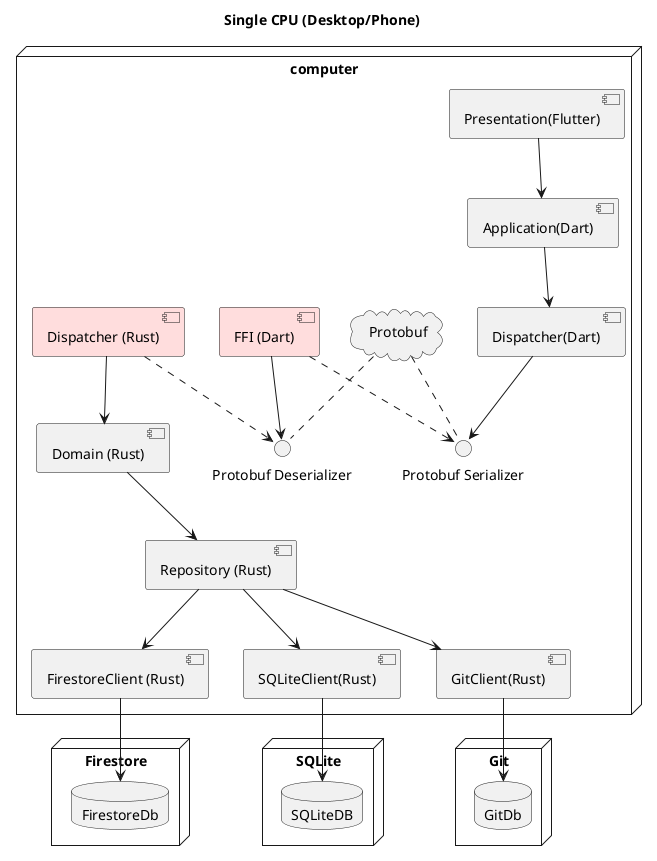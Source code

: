 
@startuml offline
Title Single CPU (Desktop/Phone)


node "computer" {
    interface "Protobuf Serializer" as ProtobufSerializer
    interface "Protobuf Deserializer" as ProtobufDeserializer
    cloud "Protobuf" as protobuf
    [Application(Dart)] as application
    [Dispatcher(Dart)] as dispatcher_dart
    [FFI (Dart)] as FFI #FFDDDD 
    [Dispatcher (Rust)] as dispatcher_rust #FFDDDD 
    [Domain (Rust)] as domain
    [Repository (Rust)] as repository
    [FirestoreClient (Rust)] as firestoreClient
    [SQLiteClient(Rust)] as sqliteClient
    [GitClient(Rust)] as gitClient


    [Presentation(Flutter)] --> application
    application --> dispatcher_dart
    dispatcher_dart --> ProtobufSerializer
    domain --> repository
    repository --> firestoreClient
    repository --> sqliteClient
    repository --> gitClient
    FFI --> ProtobufDeserializer
    dispatcher_rust ..> ProtobufDeserializer
    dispatcher_rust --> domain
    FFI ..> ProtobufSerializer
    protobuf .. ProtobufSerializer
    protobuf .. ProtobufDeserializer
}

node "Firestore" {
    database FirestoreDb
    firestoreClient --> FirestoreDb
}

node "SQLite" {
    database SQLiteDB
    sqliteClient --> SQLiteDB
}

node "Git" {
    database GitDb
    gitClient --> GitDb
}

@enduml




@startuml Online
Title Multiple CPUs (Desktop/Phone/Browser <-> Server)

cloud "http"
cloud "web_socket"

node "Computer A" {
    interface "Protobuf Serializer" as ProtobufSerializer
    interface "Protobuf Deserializer" as ProtobufDeserializer
    cloud "Protobuf" as protobuf
    [Application(Dart)] as application
    [Dispatcher(Dart)] as dispatcher_dart
    [FFI (Dart)] as FFI #FFDDDD 
    [Dispatcher (Rust)] as dispatcher_rust #FFDDDD 
    [Domain (Rust)] as domain
    [Repository (Rust)] as repository
    [FirestoreClient (Rust)] as firestoreClient
    [SQLiteClient(Rust)] as sqliteClient
		[HttpClient(Rust)] as httpClient #FB006D 
		[WebSocketClient(Rust)] as wsClient #FB006D 
    [GitClient(Rust)] as gitClient


    [Presentation(Flutter)] --> application
    application --> dispatcher_dart
    dispatcher_dart --> ProtobufSerializer
    domain --> repository
		domain --> httpClient
		domain --> wsClient
    repository --> firestoreClient
    repository --> sqliteClient
    repository --> gitClient
		httpClient --> http
		wsClient --> web_socket
    FFI --> ProtobufDeserializer
    dispatcher_rust ..> ProtobufDeserializer
    dispatcher_rust --> domain
    FFI ..> ProtobufSerializer
    protobuf .. ProtobufSerializer
    protobuf .. ProtobufDeserializer
}

node "Firestore" {
    database FirestoreDb
    firestoreClient --> FirestoreDb
}

node "SQLite" {
    database SQLiteDB
    sqliteClient --> SQLiteDB
}

node "Git" {
    database GitDb
    gitClient --> GitDb
}


node "HTTP Server" {
    interface "Protobuf Deserializer" as ProtobufDeserializer
    [HttpService (Rust)] as httpService
	  [WebSocket (Rust)] as wsService
		[Collaborate (Rust)] as collaborate
	
    httpService --> http
		wsService -->	web_socket
}


node "Postgres" {
    database PostgresDb
    httpService --> PostgresDb
}
@enduml
